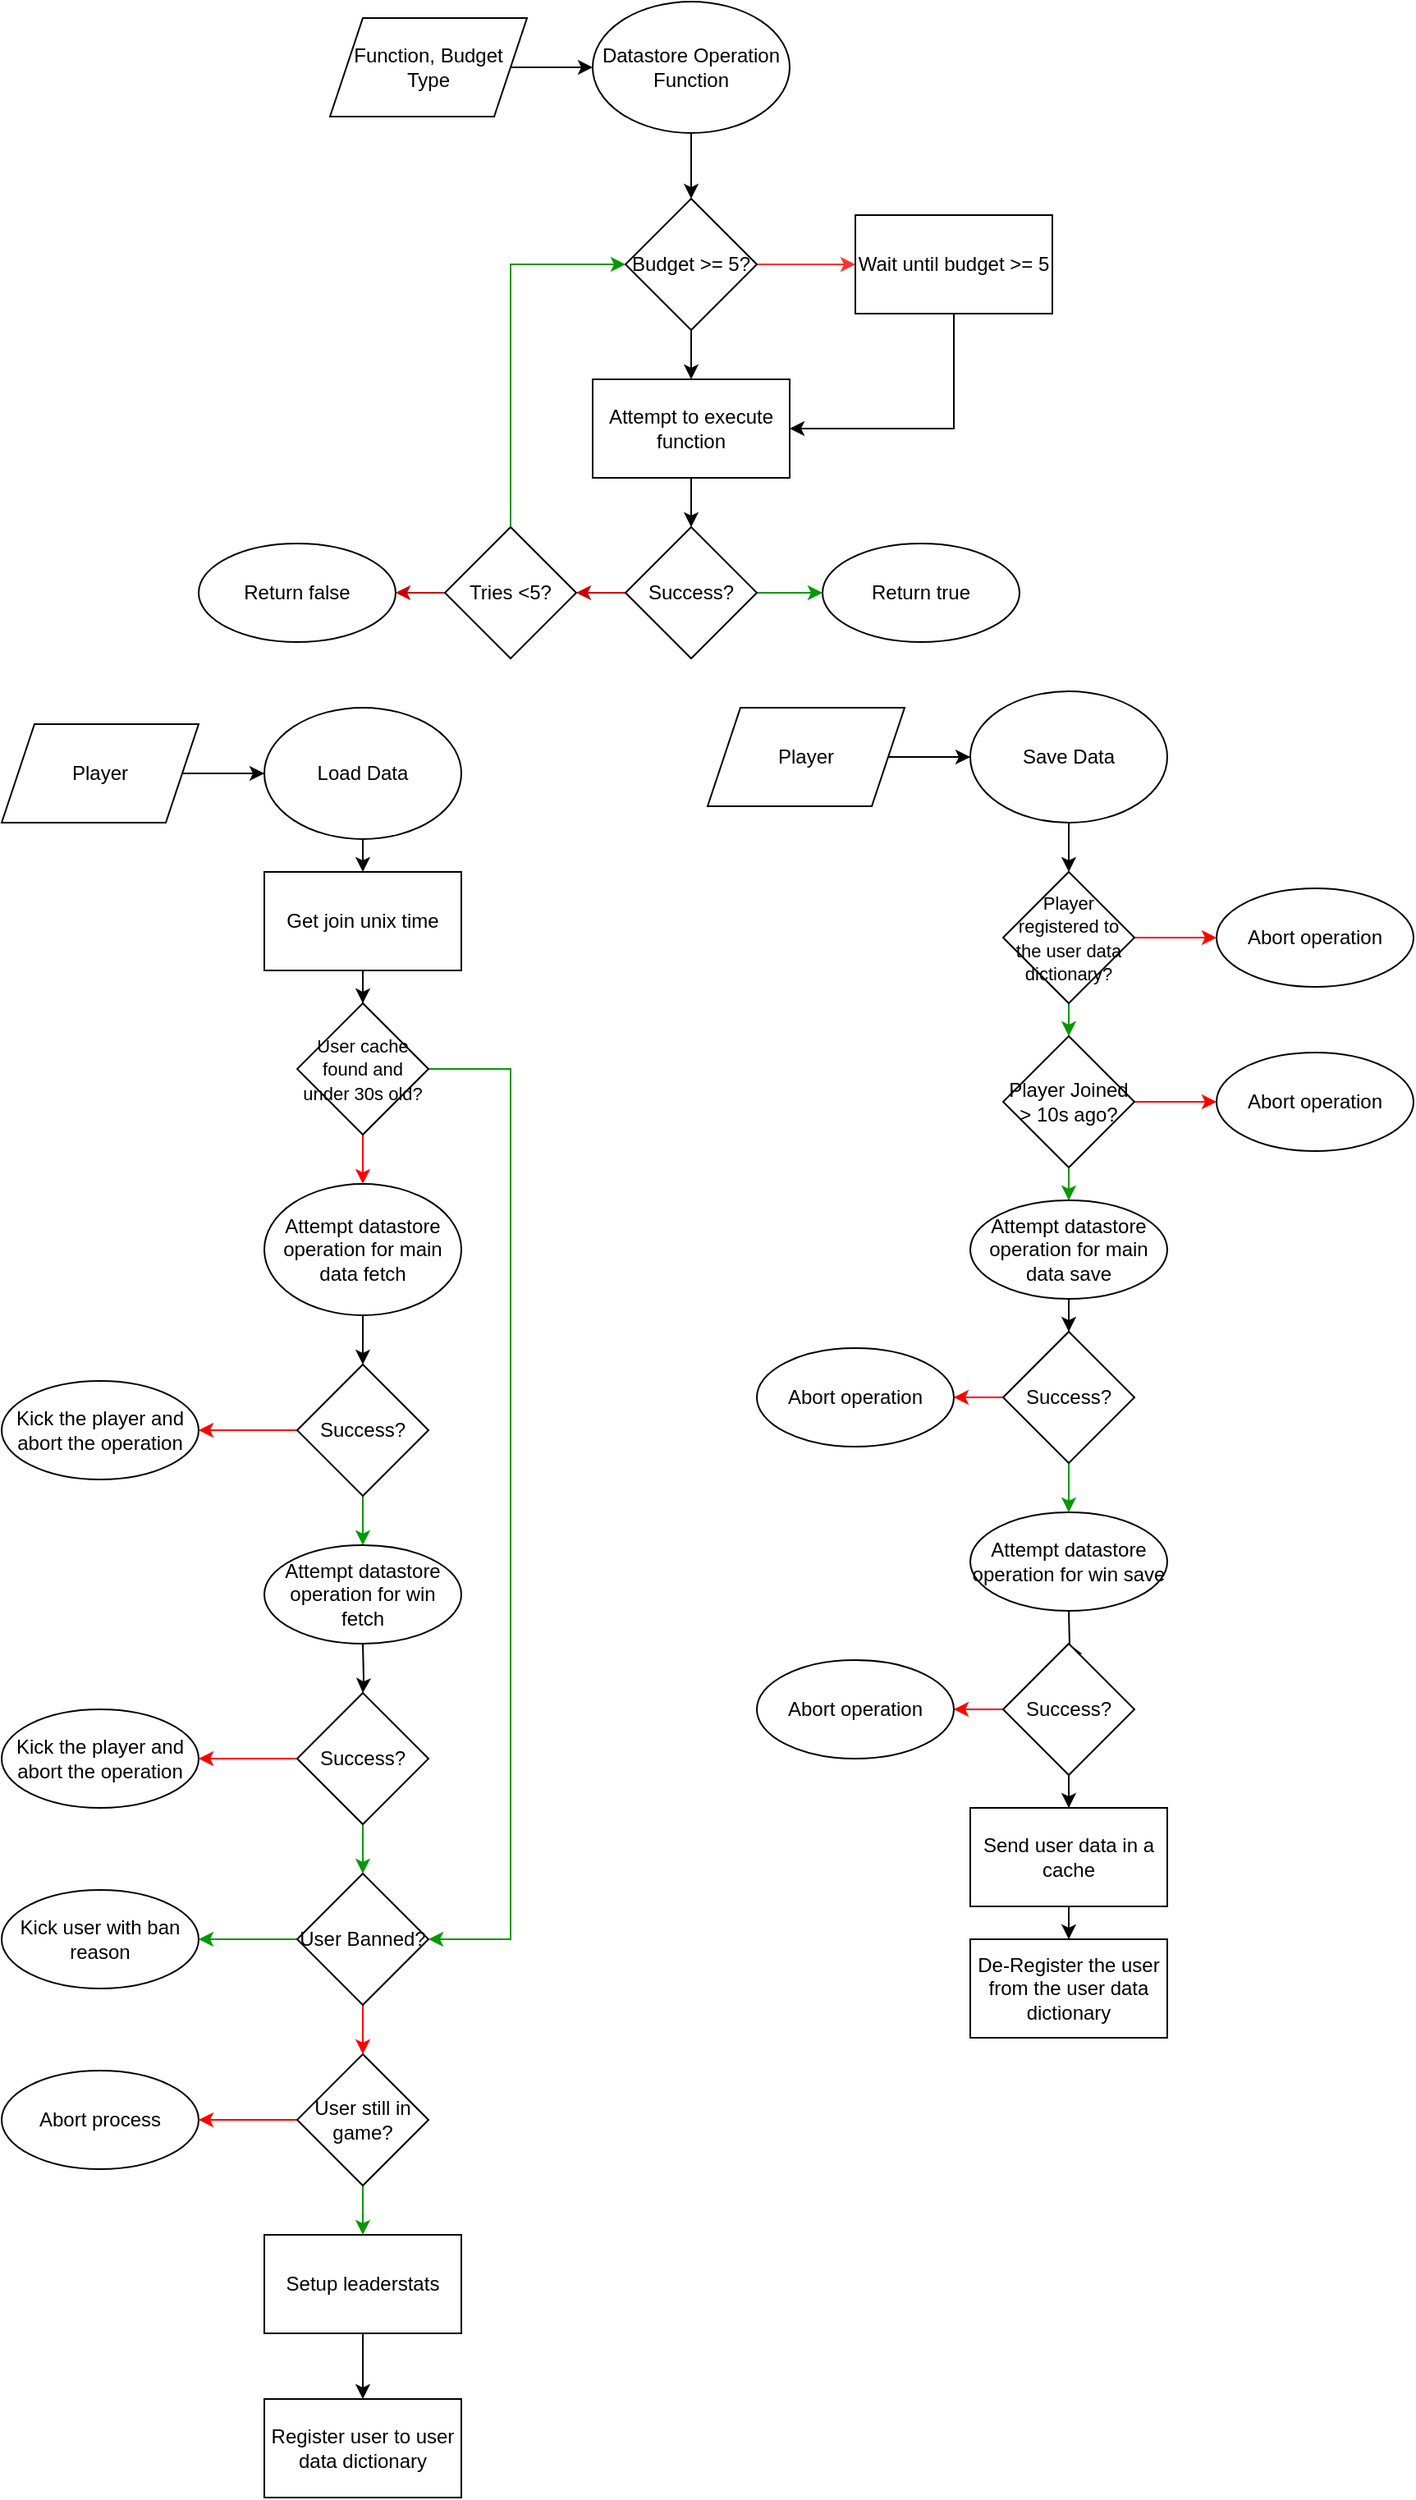 <mxfile version="20.3.0" type="device"><diagram id="UAVpICp41Cy-mOa_mfSW" name="Page-1"><mxGraphModel dx="2912" dy="2325" grid="1" gridSize="10" guides="1" tooltips="1" connect="1" arrows="1" fold="1" page="1" pageScale="1" pageWidth="850" pageHeight="1100" math="0" shadow="0"><root><mxCell id="0"/><mxCell id="1" parent="0"/><mxCell id="8uZAnflrJb8p8_mx6R2R-6" style="edgeStyle=orthogonalEdgeStyle;rounded=0;orthogonalLoop=1;jettySize=auto;html=1;exitX=0.5;exitY=1;exitDx=0;exitDy=0;entryX=0.5;entryY=0;entryDx=0;entryDy=0;" edge="1" parent="1" source="8uZAnflrJb8p8_mx6R2R-1" target="8uZAnflrJb8p8_mx6R2R-5"><mxGeometry relative="1" as="geometry"/></mxCell><mxCell id="8uZAnflrJb8p8_mx6R2R-103" value="" style="edgeStyle=orthogonalEdgeStyle;rounded=0;orthogonalLoop=1;jettySize=auto;html=1;strokeColor=#009900;" edge="1" parent="1" source="8uZAnflrJb8p8_mx6R2R-1"><mxGeometry relative="1" as="geometry"><mxPoint x="-40" y="80" as="targetPoint"/></mxGeometry></mxCell><mxCell id="8uZAnflrJb8p8_mx6R2R-1" value="Load Data" style="ellipse;whiteSpace=wrap;html=1;" vertex="1" parent="1"><mxGeometry x="40" y="40" width="120" height="80" as="geometry"/></mxCell><mxCell id="8uZAnflrJb8p8_mx6R2R-3" style="edgeStyle=orthogonalEdgeStyle;rounded=0;orthogonalLoop=1;jettySize=auto;html=1;exitX=1;exitY=0.5;exitDx=0;exitDy=0;" edge="1" parent="1" source="8uZAnflrJb8p8_mx6R2R-2" target="8uZAnflrJb8p8_mx6R2R-1"><mxGeometry relative="1" as="geometry"/></mxCell><mxCell id="8uZAnflrJb8p8_mx6R2R-2" value="Player" style="shape=parallelogram;perimeter=parallelogramPerimeter;whiteSpace=wrap;html=1;fixedSize=1;" vertex="1" parent="1"><mxGeometry x="-120" y="50" width="120" height="60" as="geometry"/></mxCell><mxCell id="8uZAnflrJb8p8_mx6R2R-17" value="" style="edgeStyle=orthogonalEdgeStyle;rounded=0;orthogonalLoop=1;jettySize=auto;html=1;strokeColor=#FF0000;" edge="1" parent="1"><mxGeometry relative="1" as="geometry"><mxPoint x="100" y="300" as="sourcePoint"/><mxPoint x="100" y="330" as="targetPoint"/></mxGeometry></mxCell><mxCell id="8uZAnflrJb8p8_mx6R2R-143" value="" style="edgeStyle=orthogonalEdgeStyle;rounded=0;orthogonalLoop=1;jettySize=auto;html=1;strokeColor=#000000;fontSize=11;" edge="1" parent="1" source="8uZAnflrJb8p8_mx6R2R-5" target="8uZAnflrJb8p8_mx6R2R-142"><mxGeometry relative="1" as="geometry"/></mxCell><mxCell id="8uZAnflrJb8p8_mx6R2R-5" value="Get join unix time" style="rounded=0;whiteSpace=wrap;html=1;" vertex="1" parent="1"><mxGeometry x="40" y="140" width="120" height="60" as="geometry"/></mxCell><mxCell id="8uZAnflrJb8p8_mx6R2R-55" value="" style="edgeStyle=orthogonalEdgeStyle;rounded=0;orthogonalLoop=1;jettySize=auto;html=1;strokeColor=#009900;" edge="1" parent="1" source="8uZAnflrJb8p8_mx6R2R-50" target="8uZAnflrJb8p8_mx6R2R-54"><mxGeometry relative="1" as="geometry"/></mxCell><mxCell id="8uZAnflrJb8p8_mx6R2R-57" value="" style="edgeStyle=orthogonalEdgeStyle;rounded=0;orthogonalLoop=1;jettySize=auto;html=1;strokeColor=#FF0000;" edge="1" parent="1" source="8uZAnflrJb8p8_mx6R2R-50"><mxGeometry relative="1" as="geometry"><mxPoint x="100" y="860" as="targetPoint"/></mxGeometry></mxCell><mxCell id="8uZAnflrJb8p8_mx6R2R-50" value="User Banned?" style="rhombus;whiteSpace=wrap;html=1;" vertex="1" parent="1"><mxGeometry x="60" y="750" width="80" height="80" as="geometry"/></mxCell><mxCell id="8uZAnflrJb8p8_mx6R2R-54" value="Kick user with ban reason" style="ellipse;whiteSpace=wrap;html=1;" vertex="1" parent="1"><mxGeometry x="-120" y="760" width="120" height="60" as="geometry"/></mxCell><mxCell id="8uZAnflrJb8p8_mx6R2R-60" value="" style="edgeStyle=orthogonalEdgeStyle;rounded=0;orthogonalLoop=1;jettySize=auto;html=1;strokeColor=#FF0000;" edge="1" parent="1" source="8uZAnflrJb8p8_mx6R2R-58" target="8uZAnflrJb8p8_mx6R2R-59"><mxGeometry relative="1" as="geometry"/></mxCell><mxCell id="8uZAnflrJb8p8_mx6R2R-62" value="" style="edgeStyle=orthogonalEdgeStyle;rounded=0;orthogonalLoop=1;jettySize=auto;html=1;strokeColor=#009900;" edge="1" parent="1" source="8uZAnflrJb8p8_mx6R2R-58" target="8uZAnflrJb8p8_mx6R2R-61"><mxGeometry relative="1" as="geometry"/></mxCell><mxCell id="8uZAnflrJb8p8_mx6R2R-58" value="User still in game?" style="rhombus;whiteSpace=wrap;html=1;" vertex="1" parent="1"><mxGeometry x="60" y="860" width="80" height="80" as="geometry"/></mxCell><mxCell id="8uZAnflrJb8p8_mx6R2R-59" value="Abort process" style="ellipse;whiteSpace=wrap;html=1;" vertex="1" parent="1"><mxGeometry x="-120" y="870" width="120" height="60" as="geometry"/></mxCell><mxCell id="8uZAnflrJb8p8_mx6R2R-64" value="" style="edgeStyle=orthogonalEdgeStyle;rounded=0;orthogonalLoop=1;jettySize=auto;html=1;strokeColor=#000000;" edge="1" parent="1" source="8uZAnflrJb8p8_mx6R2R-61" target="8uZAnflrJb8p8_mx6R2R-63"><mxGeometry relative="1" as="geometry"/></mxCell><mxCell id="8uZAnflrJb8p8_mx6R2R-61" value="Setup leaderstats" style="whiteSpace=wrap;html=1;" vertex="1" parent="1"><mxGeometry x="40" y="970" width="120" height="60" as="geometry"/></mxCell><mxCell id="8uZAnflrJb8p8_mx6R2R-63" value="Register user to user data dictionary" style="whiteSpace=wrap;html=1;" vertex="1" parent="1"><mxGeometry x="40" y="1070" width="120" height="60" as="geometry"/></mxCell><mxCell id="8uZAnflrJb8p8_mx6R2R-83" style="edgeStyle=orthogonalEdgeStyle;rounded=0;orthogonalLoop=1;jettySize=auto;html=1;exitX=0.5;exitY=1;exitDx=0;exitDy=0;entryX=0.5;entryY=0;entryDx=0;entryDy=0;strokeColor=#000000;" edge="1" parent="1" source="8uZAnflrJb8p8_mx6R2R-65" target="8uZAnflrJb8p8_mx6R2R-76"><mxGeometry relative="1" as="geometry"/></mxCell><mxCell id="8uZAnflrJb8p8_mx6R2R-65" value="Datastore Operation&lt;br&gt;Function" style="ellipse;whiteSpace=wrap;html=1;" vertex="1" parent="1"><mxGeometry x="240" y="-390" width="120" height="80" as="geometry"/></mxCell><mxCell id="8uZAnflrJb8p8_mx6R2R-67" style="edgeStyle=orthogonalEdgeStyle;rounded=0;orthogonalLoop=1;jettySize=auto;html=1;exitX=1;exitY=0.5;exitDx=0;exitDy=0;entryX=0;entryY=0.5;entryDx=0;entryDy=0;strokeColor=#000000;" edge="1" parent="1" source="8uZAnflrJb8p8_mx6R2R-66" target="8uZAnflrJb8p8_mx6R2R-65"><mxGeometry relative="1" as="geometry"/></mxCell><mxCell id="8uZAnflrJb8p8_mx6R2R-66" value="Function, Budget Type" style="shape=parallelogram;perimeter=parallelogramPerimeter;whiteSpace=wrap;html=1;fixedSize=1;" vertex="1" parent="1"><mxGeometry x="80" y="-380" width="120" height="60" as="geometry"/></mxCell><mxCell id="8uZAnflrJb8p8_mx6R2R-70" value="" style="edgeStyle=orthogonalEdgeStyle;rounded=0;orthogonalLoop=1;jettySize=auto;html=1;" edge="1" parent="1" source="8uZAnflrJb8p8_mx6R2R-71" target="8uZAnflrJb8p8_mx6R2R-73"><mxGeometry relative="1" as="geometry"/></mxCell><mxCell id="8uZAnflrJb8p8_mx6R2R-71" value="Attempt to execute function" style="whiteSpace=wrap;html=1;rounded=0;" vertex="1" parent="1"><mxGeometry x="240" y="-160" width="120" height="60" as="geometry"/></mxCell><mxCell id="8uZAnflrJb8p8_mx6R2R-72" value="" style="edgeStyle=orthogonalEdgeStyle;rounded=0;orthogonalLoop=1;jettySize=auto;html=1;strokeColor=#CC0000;" edge="1" parent="1" source="8uZAnflrJb8p8_mx6R2R-73" target="8uZAnflrJb8p8_mx6R2R-81"><mxGeometry relative="1" as="geometry"/></mxCell><mxCell id="8uZAnflrJb8p8_mx6R2R-85" value="" style="edgeStyle=orthogonalEdgeStyle;rounded=0;orthogonalLoop=1;jettySize=auto;html=1;strokeColor=#009900;" edge="1" parent="1" source="8uZAnflrJb8p8_mx6R2R-73" target="8uZAnflrJb8p8_mx6R2R-84"><mxGeometry relative="1" as="geometry"/></mxCell><mxCell id="8uZAnflrJb8p8_mx6R2R-73" value="Success?" style="rhombus;whiteSpace=wrap;html=1;rounded=0;" vertex="1" parent="1"><mxGeometry x="260" y="-70" width="80" height="80" as="geometry"/></mxCell><mxCell id="8uZAnflrJb8p8_mx6R2R-74" value="" style="edgeStyle=orthogonalEdgeStyle;rounded=0;orthogonalLoop=1;jettySize=auto;html=1;strokeColor=#FF3333;" edge="1" parent="1" source="8uZAnflrJb8p8_mx6R2R-76" target="8uZAnflrJb8p8_mx6R2R-78"><mxGeometry relative="1" as="geometry"/></mxCell><mxCell id="8uZAnflrJb8p8_mx6R2R-75" style="edgeStyle=orthogonalEdgeStyle;rounded=0;orthogonalLoop=1;jettySize=auto;html=1;exitX=0.5;exitY=1;exitDx=0;exitDy=0;entryX=0.5;entryY=0;entryDx=0;entryDy=0;" edge="1" parent="1" source="8uZAnflrJb8p8_mx6R2R-76" target="8uZAnflrJb8p8_mx6R2R-71"><mxGeometry relative="1" as="geometry"/></mxCell><mxCell id="8uZAnflrJb8p8_mx6R2R-76" value="Budget &amp;gt;= 5?" style="rhombus;whiteSpace=wrap;html=1;rounded=0;" vertex="1" parent="1"><mxGeometry x="260" y="-270" width="80" height="80" as="geometry"/></mxCell><mxCell id="8uZAnflrJb8p8_mx6R2R-77" style="edgeStyle=orthogonalEdgeStyle;rounded=0;orthogonalLoop=1;jettySize=auto;html=1;exitX=0.5;exitY=1;exitDx=0;exitDy=0;entryX=1;entryY=0.5;entryDx=0;entryDy=0;" edge="1" parent="1" source="8uZAnflrJb8p8_mx6R2R-78" target="8uZAnflrJb8p8_mx6R2R-71"><mxGeometry relative="1" as="geometry"/></mxCell><mxCell id="8uZAnflrJb8p8_mx6R2R-78" value="Wait until budget &amp;gt;= 5" style="whiteSpace=wrap;html=1;rounded=0;" vertex="1" parent="1"><mxGeometry x="400" y="-260" width="120" height="60" as="geometry"/></mxCell><mxCell id="8uZAnflrJb8p8_mx6R2R-79" style="edgeStyle=orthogonalEdgeStyle;rounded=0;orthogonalLoop=1;jettySize=auto;html=1;exitX=0.5;exitY=0;exitDx=0;exitDy=0;entryX=0;entryY=0.5;entryDx=0;entryDy=0;strokeColor=#009900;" edge="1" parent="1" source="8uZAnflrJb8p8_mx6R2R-81" target="8uZAnflrJb8p8_mx6R2R-76"><mxGeometry relative="1" as="geometry"/></mxCell><mxCell id="8uZAnflrJb8p8_mx6R2R-80" value="" style="edgeStyle=orthogonalEdgeStyle;rounded=0;orthogonalLoop=1;jettySize=auto;html=1;strokeColor=#CC0000;" edge="1" parent="1" source="8uZAnflrJb8p8_mx6R2R-81" target="8uZAnflrJb8p8_mx6R2R-82"><mxGeometry relative="1" as="geometry"/></mxCell><mxCell id="8uZAnflrJb8p8_mx6R2R-81" value="Tries &amp;lt;5?" style="rhombus;whiteSpace=wrap;html=1;rounded=0;" vertex="1" parent="1"><mxGeometry x="150" y="-70" width="80" height="80" as="geometry"/></mxCell><mxCell id="8uZAnflrJb8p8_mx6R2R-82" value="Return false" style="ellipse;whiteSpace=wrap;html=1;rounded=0;" vertex="1" parent="1"><mxGeometry y="-60" width="120" height="60" as="geometry"/></mxCell><mxCell id="8uZAnflrJb8p8_mx6R2R-84" value="Return true" style="ellipse;whiteSpace=wrap;html=1;rounded=0;" vertex="1" parent="1"><mxGeometry x="380" y="-60" width="120" height="60" as="geometry"/></mxCell><mxCell id="8uZAnflrJb8p8_mx6R2R-89" value="" style="edgeStyle=orthogonalEdgeStyle;rounded=0;orthogonalLoop=1;jettySize=auto;html=1;strokeColor=#000000;" edge="1" parent="1" source="8uZAnflrJb8p8_mx6R2R-87" target="8uZAnflrJb8p8_mx6R2R-88"><mxGeometry relative="1" as="geometry"/></mxCell><mxCell id="8uZAnflrJb8p8_mx6R2R-87" value="Attempt datastore operation for main data fetch" style="ellipse;whiteSpace=wrap;html=1;" vertex="1" parent="1"><mxGeometry x="40" y="330" width="120" height="80" as="geometry"/></mxCell><mxCell id="8uZAnflrJb8p8_mx6R2R-93" value="" style="edgeStyle=orthogonalEdgeStyle;rounded=0;orthogonalLoop=1;jettySize=auto;html=1;strokeColor=#FF0000;" edge="1" parent="1" source="8uZAnflrJb8p8_mx6R2R-88" target="8uZAnflrJb8p8_mx6R2R-92"><mxGeometry relative="1" as="geometry"/></mxCell><mxCell id="8uZAnflrJb8p8_mx6R2R-95" value="" style="edgeStyle=orthogonalEdgeStyle;rounded=0;orthogonalLoop=1;jettySize=auto;html=1;strokeColor=#009900;" edge="1" parent="1" source="8uZAnflrJb8p8_mx6R2R-88" target="8uZAnflrJb8p8_mx6R2R-94"><mxGeometry relative="1" as="geometry"/></mxCell><mxCell id="8uZAnflrJb8p8_mx6R2R-88" value="Success?" style="rhombus;whiteSpace=wrap;html=1;" vertex="1" parent="1"><mxGeometry x="60" y="440" width="80" height="80" as="geometry"/></mxCell><mxCell id="8uZAnflrJb8p8_mx6R2R-92" value="Kick the player and abort the operation" style="ellipse;whiteSpace=wrap;html=1;" vertex="1" parent="1"><mxGeometry x="-120" y="450" width="120" height="60" as="geometry"/></mxCell><mxCell id="8uZAnflrJb8p8_mx6R2R-94" value="Attempt datastore operation for win fetch" style="ellipse;whiteSpace=wrap;html=1;" vertex="1" parent="1"><mxGeometry x="40" y="550" width="120" height="60" as="geometry"/></mxCell><mxCell id="8uZAnflrJb8p8_mx6R2R-96" value="" style="edgeStyle=orthogonalEdgeStyle;rounded=0;orthogonalLoop=1;jettySize=auto;html=1;strokeColor=#000000;" edge="1" parent="1" target="8uZAnflrJb8p8_mx6R2R-99"><mxGeometry relative="1" as="geometry"><mxPoint x="100" y="610" as="sourcePoint"/></mxGeometry></mxCell><mxCell id="8uZAnflrJb8p8_mx6R2R-97" value="" style="edgeStyle=orthogonalEdgeStyle;rounded=0;orthogonalLoop=1;jettySize=auto;html=1;strokeColor=#FF0000;" edge="1" parent="1" source="8uZAnflrJb8p8_mx6R2R-99" target="8uZAnflrJb8p8_mx6R2R-100"><mxGeometry relative="1" as="geometry"/></mxCell><mxCell id="8uZAnflrJb8p8_mx6R2R-98" value="" style="edgeStyle=orthogonalEdgeStyle;rounded=0;orthogonalLoop=1;jettySize=auto;html=1;strokeColor=#009900;" edge="1" parent="1" source="8uZAnflrJb8p8_mx6R2R-99"><mxGeometry relative="1" as="geometry"><mxPoint x="100" y="750" as="targetPoint"/></mxGeometry></mxCell><mxCell id="8uZAnflrJb8p8_mx6R2R-99" value="Success?" style="rhombus;whiteSpace=wrap;html=1;" vertex="1" parent="1"><mxGeometry x="60" y="640" width="80" height="80" as="geometry"/></mxCell><mxCell id="8uZAnflrJb8p8_mx6R2R-100" value="Kick the player and abort the operation" style="ellipse;whiteSpace=wrap;html=1;" vertex="1" parent="1"><mxGeometry x="-120" y="650" width="120" height="60" as="geometry"/></mxCell><mxCell id="8uZAnflrJb8p8_mx6R2R-104" style="edgeStyle=orthogonalEdgeStyle;rounded=0;orthogonalLoop=1;jettySize=auto;html=1;exitX=0.5;exitY=1;exitDx=0;exitDy=0;entryX=0.5;entryY=0;entryDx=0;entryDy=0;strokeColor=#009900;" edge="1" parent="1"><mxGeometry relative="1" as="geometry"><mxPoint x="530" y="240" as="targetPoint"/><mxPoint x="530" y="220" as="sourcePoint"/></mxGeometry></mxCell><mxCell id="8uZAnflrJb8p8_mx6R2R-105" value="" style="edgeStyle=orthogonalEdgeStyle;rounded=0;orthogonalLoop=1;jettySize=auto;html=1;strokeColor=#009900;" edge="1" parent="1" source="8uZAnflrJb8p8_mx6R2R-106"><mxGeometry relative="1" as="geometry"><mxPoint x="390" y="70" as="targetPoint"/></mxGeometry></mxCell><mxCell id="8uZAnflrJb8p8_mx6R2R-115" value="" style="edgeStyle=orthogonalEdgeStyle;rounded=0;orthogonalLoop=1;jettySize=auto;html=1;strokeColor=#000000;" edge="1" parent="1" source="8uZAnflrJb8p8_mx6R2R-106" target="8uZAnflrJb8p8_mx6R2R-114"><mxGeometry relative="1" as="geometry"/></mxCell><mxCell id="8uZAnflrJb8p8_mx6R2R-106" value="Save Data" style="ellipse;whiteSpace=wrap;html=1;" vertex="1" parent="1"><mxGeometry x="470" y="30" width="120" height="80" as="geometry"/></mxCell><mxCell id="8uZAnflrJb8p8_mx6R2R-107" style="edgeStyle=orthogonalEdgeStyle;rounded=0;orthogonalLoop=1;jettySize=auto;html=1;exitX=1;exitY=0.5;exitDx=0;exitDy=0;" edge="1" parent="1" source="8uZAnflrJb8p8_mx6R2R-108" target="8uZAnflrJb8p8_mx6R2R-106"><mxGeometry relative="1" as="geometry"/></mxCell><mxCell id="8uZAnflrJb8p8_mx6R2R-108" value="Player" style="shape=parallelogram;perimeter=parallelogramPerimeter;whiteSpace=wrap;html=1;fixedSize=1;" vertex="1" parent="1"><mxGeometry x="310" y="40" width="120" height="60" as="geometry"/></mxCell><mxCell id="8uZAnflrJb8p8_mx6R2R-111" value="" style="edgeStyle=orthogonalEdgeStyle;rounded=0;orthogonalLoop=1;jettySize=auto;html=1;strokeColor=#FF0000;" edge="1" parent="1" source="8uZAnflrJb8p8_mx6R2R-109" target="8uZAnflrJb8p8_mx6R2R-110"><mxGeometry relative="1" as="geometry"/></mxCell><mxCell id="8uZAnflrJb8p8_mx6R2R-121" value="" style="edgeStyle=orthogonalEdgeStyle;rounded=0;orthogonalLoop=1;jettySize=auto;html=1;strokeColor=#009900;fontSize=11;" edge="1" parent="1" source="8uZAnflrJb8p8_mx6R2R-109" target="8uZAnflrJb8p8_mx6R2R-120"><mxGeometry relative="1" as="geometry"/></mxCell><mxCell id="8uZAnflrJb8p8_mx6R2R-109" value="Player Joined &amp;gt; 10s ago?" style="rhombus;whiteSpace=wrap;html=1;" vertex="1" parent="1"><mxGeometry x="490" y="240" width="80" height="80" as="geometry"/></mxCell><mxCell id="8uZAnflrJb8p8_mx6R2R-110" value="Abort operation" style="ellipse;whiteSpace=wrap;html=1;" vertex="1" parent="1"><mxGeometry x="620" y="250" width="120" height="60" as="geometry"/></mxCell><mxCell id="8uZAnflrJb8p8_mx6R2R-117" value="" style="edgeStyle=orthogonalEdgeStyle;rounded=0;orthogonalLoop=1;jettySize=auto;html=1;strokeColor=#FF0000;fontSize=11;" edge="1" parent="1" source="8uZAnflrJb8p8_mx6R2R-114" target="8uZAnflrJb8p8_mx6R2R-116"><mxGeometry relative="1" as="geometry"/></mxCell><mxCell id="8uZAnflrJb8p8_mx6R2R-114" value="&lt;font style=&quot;font-size: 11px;&quot;&gt;Player registered to the user data dictionary?&lt;/font&gt;" style="rhombus;whiteSpace=wrap;html=1;" vertex="1" parent="1"><mxGeometry x="490" y="140" width="80" height="80" as="geometry"/></mxCell><mxCell id="8uZAnflrJb8p8_mx6R2R-116" value="Abort operation" style="ellipse;whiteSpace=wrap;html=1;" vertex="1" parent="1"><mxGeometry x="620" y="150" width="120" height="60" as="geometry"/></mxCell><mxCell id="8uZAnflrJb8p8_mx6R2R-123" value="" style="edgeStyle=orthogonalEdgeStyle;rounded=0;orthogonalLoop=1;jettySize=auto;html=1;strokeColor=#000000;fontSize=11;" edge="1" parent="1" source="8uZAnflrJb8p8_mx6R2R-120" target="8uZAnflrJb8p8_mx6R2R-122"><mxGeometry relative="1" as="geometry"/></mxCell><mxCell id="8uZAnflrJb8p8_mx6R2R-120" value="Attempt datastore operation for main data save" style="ellipse;whiteSpace=wrap;html=1;" vertex="1" parent="1"><mxGeometry x="470" y="340" width="120" height="60" as="geometry"/></mxCell><mxCell id="8uZAnflrJb8p8_mx6R2R-125" value="" style="edgeStyle=orthogonalEdgeStyle;rounded=0;orthogonalLoop=1;jettySize=auto;html=1;strokeColor=#FF0000;fontSize=11;" edge="1" parent="1" source="8uZAnflrJb8p8_mx6R2R-122" target="8uZAnflrJb8p8_mx6R2R-124"><mxGeometry relative="1" as="geometry"/></mxCell><mxCell id="8uZAnflrJb8p8_mx6R2R-127" value="" style="edgeStyle=orthogonalEdgeStyle;rounded=0;orthogonalLoop=1;jettySize=auto;html=1;strokeColor=#009900;fontSize=11;" edge="1" parent="1" source="8uZAnflrJb8p8_mx6R2R-122" target="8uZAnflrJb8p8_mx6R2R-126"><mxGeometry relative="1" as="geometry"/></mxCell><mxCell id="8uZAnflrJb8p8_mx6R2R-122" value="Success?" style="rhombus;whiteSpace=wrap;html=1;" vertex="1" parent="1"><mxGeometry x="490" y="420" width="80" height="80" as="geometry"/></mxCell><mxCell id="8uZAnflrJb8p8_mx6R2R-124" value="Abort operation" style="ellipse;whiteSpace=wrap;html=1;" vertex="1" parent="1"><mxGeometry x="340" y="430" width="120" height="60" as="geometry"/></mxCell><mxCell id="8uZAnflrJb8p8_mx6R2R-126" value="Attempt datastore operation for win save" style="ellipse;whiteSpace=wrap;html=1;" vertex="1" parent="1"><mxGeometry x="470" y="530" width="120" height="60" as="geometry"/></mxCell><mxCell id="8uZAnflrJb8p8_mx6R2R-134" value="" style="edgeStyle=orthogonalEdgeStyle;rounded=0;orthogonalLoop=1;jettySize=auto;html=1;strokeColor=#000000;fontSize=11;" edge="1" parent="1" target="8uZAnflrJb8p8_mx6R2R-137"><mxGeometry relative="1" as="geometry"><mxPoint x="530" y="590" as="sourcePoint"/></mxGeometry></mxCell><mxCell id="8uZAnflrJb8p8_mx6R2R-135" value="" style="edgeStyle=orthogonalEdgeStyle;rounded=0;orthogonalLoop=1;jettySize=auto;html=1;strokeColor=#FF0000;fontSize=11;" edge="1" parent="1" source="8uZAnflrJb8p8_mx6R2R-137" target="8uZAnflrJb8p8_mx6R2R-138"><mxGeometry relative="1" as="geometry"/></mxCell><mxCell id="8uZAnflrJb8p8_mx6R2R-141" value="" style="edgeStyle=orthogonalEdgeStyle;rounded=0;orthogonalLoop=1;jettySize=auto;html=1;strokeColor=#000000;fontSize=11;" edge="1" parent="1" source="8uZAnflrJb8p8_mx6R2R-137" target="8uZAnflrJb8p8_mx6R2R-140"><mxGeometry relative="1" as="geometry"/></mxCell><mxCell id="8uZAnflrJb8p8_mx6R2R-137" value="Success?" style="rhombus;whiteSpace=wrap;html=1;" vertex="1" parent="1"><mxGeometry x="490" y="610" width="80" height="80" as="geometry"/></mxCell><mxCell id="8uZAnflrJb8p8_mx6R2R-138" value="Abort operation" style="ellipse;whiteSpace=wrap;html=1;" vertex="1" parent="1"><mxGeometry x="340" y="620" width="120" height="60" as="geometry"/></mxCell><mxCell id="8uZAnflrJb8p8_mx6R2R-146" value="" style="edgeStyle=orthogonalEdgeStyle;rounded=0;orthogonalLoop=1;jettySize=auto;html=1;strokeColor=#000000;fontSize=11;" edge="1" parent="1" source="8uZAnflrJb8p8_mx6R2R-140" target="8uZAnflrJb8p8_mx6R2R-145"><mxGeometry relative="1" as="geometry"/></mxCell><mxCell id="8uZAnflrJb8p8_mx6R2R-140" value="Send user data in a cache" style="whiteSpace=wrap;html=1;" vertex="1" parent="1"><mxGeometry x="470" y="710" width="120" height="60" as="geometry"/></mxCell><mxCell id="8uZAnflrJb8p8_mx6R2R-144" style="edgeStyle=orthogonalEdgeStyle;rounded=0;orthogonalLoop=1;jettySize=auto;html=1;exitX=1;exitY=0.5;exitDx=0;exitDy=0;entryX=1;entryY=0.5;entryDx=0;entryDy=0;strokeColor=#009900;fontSize=11;" edge="1" parent="1" source="8uZAnflrJb8p8_mx6R2R-142" target="8uZAnflrJb8p8_mx6R2R-50"><mxGeometry relative="1" as="geometry"><Array as="points"><mxPoint x="190" y="260"/><mxPoint x="190" y="790"/></Array></mxGeometry></mxCell><mxCell id="8uZAnflrJb8p8_mx6R2R-142" value="&lt;font style=&quot;font-size: 11px;&quot;&gt;User cache found and under 30s old?&lt;/font&gt;" style="rhombus;whiteSpace=wrap;html=1;rounded=0;" vertex="1" parent="1"><mxGeometry x="60" y="220" width="80" height="80" as="geometry"/></mxCell><mxCell id="8uZAnflrJb8p8_mx6R2R-145" value="De-Register the user from the user data dictionary" style="whiteSpace=wrap;html=1;" vertex="1" parent="1"><mxGeometry x="470" y="790" width="120" height="60" as="geometry"/></mxCell></root></mxGraphModel></diagram></mxfile>